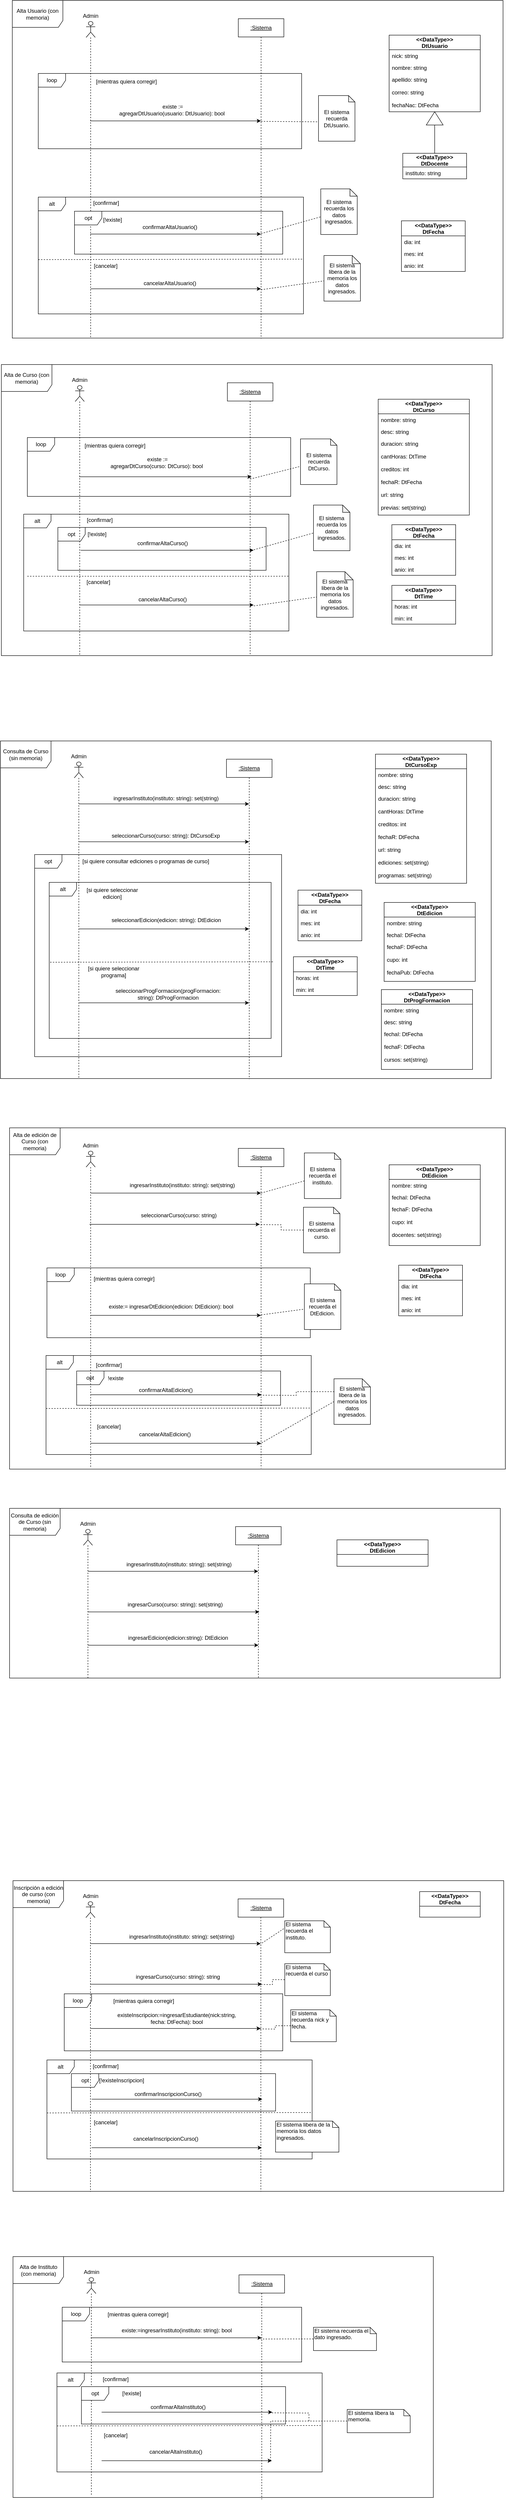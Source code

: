 <mxfile version="13.6.2" type="gitlab">
  <diagram id="OpShXmH8Ql0zc2l8n3LG" name="Page-1">
    <mxGraphModel dx="1422" dy="738" grid="0" gridSize="10" guides="1" tooltips="1" connect="1" arrows="1" fold="1" page="1" pageScale="1" pageWidth="1169" pageHeight="827" math="0" shadow="0">
      <root>
        <mxCell id="0" />
        <mxCell id="1" parent="0" />
        <mxCell id="BxSZd1oOKs2nxdDxDw3N-13" value="alt" style="shape=umlFrame;whiteSpace=wrap;html=1;" vertex="1" parent="1">
          <mxGeometry x="144" y="3024" width="582" height="217" as="geometry" />
        </mxCell>
        <mxCell id="BxSZd1oOKs2nxdDxDw3N-117" value="opt" style="shape=umlFrame;whiteSpace=wrap;html=1;" vertex="1" parent="1">
          <mxGeometry x="211.25" y="3058" width="447.5" height="75" as="geometry" />
        </mxCell>
        <mxCell id="BxSZd1oOKs2nxdDxDw3N-12" value="Alta de edición de Curso (con memoria)" style="shape=umlFrame;whiteSpace=wrap;html=1;width=111;height=59;" vertex="1" parent="1">
          <mxGeometry x="64" y="2525" width="1088" height="748" as="geometry" />
        </mxCell>
        <mxCell id="BxSZd1oOKs2nxdDxDw3N-5" value="&lt;&lt;DataType&gt;&gt;&#xa;DtFecha" style="swimlane;fontStyle=1;childLayout=stackLayout;horizontal=1;startSize=33;fillColor=none;horizontalStack=0;resizeParent=1;resizeParentMax=0;resizeLast=0;collapsible=1;marginBottom=0;" vertex="1" parent="1">
          <mxGeometry x="918" y="2826" width="140" height="111" as="geometry" />
        </mxCell>
        <mxCell id="BxSZd1oOKs2nxdDxDw3N-6" value="dia: int" style="text;strokeColor=none;fillColor=none;align=left;verticalAlign=top;spacingLeft=4;spacingRight=4;overflow=hidden;rotatable=0;points=[[0,0.5],[1,0.5]];portConstraint=eastwest;" vertex="1" parent="BxSZd1oOKs2nxdDxDw3N-5">
          <mxGeometry y="33" width="140" height="26" as="geometry" />
        </mxCell>
        <mxCell id="BxSZd1oOKs2nxdDxDw3N-7" value="mes: int" style="text;strokeColor=none;fillColor=none;align=left;verticalAlign=top;spacingLeft=4;spacingRight=4;overflow=hidden;rotatable=0;points=[[0,0.5],[1,0.5]];portConstraint=eastwest;" vertex="1" parent="BxSZd1oOKs2nxdDxDw3N-5">
          <mxGeometry y="59" width="140" height="26" as="geometry" />
        </mxCell>
        <mxCell id="BxSZd1oOKs2nxdDxDw3N-8" value="anio: int" style="text;strokeColor=none;fillColor=none;align=left;verticalAlign=top;spacingLeft=4;spacingRight=4;overflow=hidden;rotatable=0;points=[[0,0.5],[1,0.5]];portConstraint=eastwest;" vertex="1" parent="BxSZd1oOKs2nxdDxDw3N-5">
          <mxGeometry y="85" width="140" height="26" as="geometry" />
        </mxCell>
        <mxCell id="BxSZd1oOKs2nxdDxDw3N-156" value="loop" style="shape=umlFrame;whiteSpace=wrap;html=1;" vertex="1" parent="1">
          <mxGeometry x="179.5" y="5110" width="525.5" height="120" as="geometry" />
        </mxCell>
        <mxCell id="BxSZd1oOKs2nxdDxDw3N-145" value="Alta de Instituto (con memoria)" style="shape=umlFrame;whiteSpace=wrap;html=1;width=111;height=59;" vertex="1" parent="1">
          <mxGeometry x="71.5" y="4999" width="922.5" height="528" as="geometry" />
        </mxCell>
        <mxCell id="BxSZd1oOKs2nxdDxDw3N-97" value="Inscripción a edición de curso (con memoria)" style="shape=umlFrame;whiteSpace=wrap;html=1;width=111;height=59;" vertex="1" parent="1">
          <mxGeometry x="71.5" y="4175" width="1077" height="681" as="geometry" />
        </mxCell>
        <mxCell id="BxSZd1oOKs2nxdDxDw3N-125" value="alt" style="shape=umlFrame;whiteSpace=wrap;html=1;" vertex="1" parent="1">
          <mxGeometry x="146" y="4568" width="582" height="217" as="geometry" />
        </mxCell>
        <mxCell id="BxSZd1oOKs2nxdDxDw3N-134" value="opt" style="shape=umlFrame;whiteSpace=wrap;html=1;" vertex="1" parent="1">
          <mxGeometry x="199.75" y="4598" width="448" height="82" as="geometry" />
        </mxCell>
        <mxCell id="BxSZd1oOKs2nxdDxDw3N-121" value="loop" style="shape=umlFrame;whiteSpace=wrap;html=1;" vertex="1" parent="1">
          <mxGeometry x="184" y="4423" width="479.5" height="125" as="geometry" />
        </mxCell>
        <mxCell id="oXWvmlGvXetgooccEpqr-95" value="Alta de Curso (con memoria)" style="shape=umlFrame;whiteSpace=wrap;html=1;width=111;height=59;" parent="1" vertex="1">
          <mxGeometry x="46" y="852" width="1077" height="638" as="geometry" />
        </mxCell>
        <mxCell id="oXWvmlGvXetgooccEpqr-96" value="alt" style="shape=umlFrame;whiteSpace=wrap;html=1;" parent="1" vertex="1">
          <mxGeometry x="95" y="1180" width="582" height="256" as="geometry" />
        </mxCell>
        <mxCell id="BxSZd1oOKs2nxdDxDw3N-113" value="opt" style="shape=umlFrame;whiteSpace=wrap;html=1;" vertex="1" parent="1">
          <mxGeometry x="170" y="1209" width="457" height="94" as="geometry" />
        </mxCell>
        <mxCell id="oXWvmlGvXetgooccEpqr-127" value="&lt;&lt;DataType&gt;&gt;&#xa;DtFecha" style="swimlane;fontStyle=1;childLayout=stackLayout;horizontal=1;startSize=33;fillColor=none;horizontalStack=0;resizeParent=1;resizeParentMax=0;resizeLast=0;collapsible=1;marginBottom=0;" parent="1" vertex="1">
          <mxGeometry x="903" y="1203" width="140" height="111" as="geometry" />
        </mxCell>
        <mxCell id="oXWvmlGvXetgooccEpqr-128" value="dia: int" style="text;strokeColor=none;fillColor=none;align=left;verticalAlign=top;spacingLeft=4;spacingRight=4;overflow=hidden;rotatable=0;points=[[0,0.5],[1,0.5]];portConstraint=eastwest;" parent="oXWvmlGvXetgooccEpqr-127" vertex="1">
          <mxGeometry y="33" width="140" height="26" as="geometry" />
        </mxCell>
        <mxCell id="oXWvmlGvXetgooccEpqr-129" value="mes: int" style="text;strokeColor=none;fillColor=none;align=left;verticalAlign=top;spacingLeft=4;spacingRight=4;overflow=hidden;rotatable=0;points=[[0,0.5],[1,0.5]];portConstraint=eastwest;" parent="oXWvmlGvXetgooccEpqr-127" vertex="1">
          <mxGeometry y="59" width="140" height="26" as="geometry" />
        </mxCell>
        <mxCell id="oXWvmlGvXetgooccEpqr-130" value="anio: int" style="text;strokeColor=none;fillColor=none;align=left;verticalAlign=top;spacingLeft=4;spacingRight=4;overflow=hidden;rotatable=0;points=[[0,0.5],[1,0.5]];portConstraint=eastwest;" parent="oXWvmlGvXetgooccEpqr-127" vertex="1">
          <mxGeometry y="85" width="140" height="26" as="geometry" />
        </mxCell>
        <mxCell id="oXWvmlGvXetgooccEpqr-131" value="&lt;&lt;DataType&gt;&gt;&#xa;DtTime" style="swimlane;fontStyle=1;childLayout=stackLayout;horizontal=1;startSize=33;fillColor=none;horizontalStack=0;resizeParent=1;resizeParentMax=0;resizeLast=0;collapsible=1;marginBottom=0;" parent="1" vertex="1">
          <mxGeometry x="903" y="1336" width="140" height="85" as="geometry" />
        </mxCell>
        <mxCell id="oXWvmlGvXetgooccEpqr-132" value="horas: int" style="text;strokeColor=none;fillColor=none;align=left;verticalAlign=top;spacingLeft=4;spacingRight=4;overflow=hidden;rotatable=0;points=[[0,0.5],[1,0.5]];portConstraint=eastwest;" parent="oXWvmlGvXetgooccEpqr-131" vertex="1">
          <mxGeometry y="33" width="140" height="26" as="geometry" />
        </mxCell>
        <mxCell id="oXWvmlGvXetgooccEpqr-133" value="min: int" style="text;strokeColor=none;fillColor=none;align=left;verticalAlign=top;spacingLeft=4;spacingRight=4;overflow=hidden;rotatable=0;points=[[0,0.5],[1,0.5]];portConstraint=eastwest;" parent="oXWvmlGvXetgooccEpqr-131" vertex="1">
          <mxGeometry y="59" width="140" height="26" as="geometry" />
        </mxCell>
        <mxCell id="BxSZd1oOKs2nxdDxDw3N-57" value="Consulta de edición de Curso (sin memoria)" style="shape=umlFrame;whiteSpace=wrap;html=1;width=111;height=59;" vertex="1" parent="1">
          <mxGeometry x="64" y="3359" width="1077" height="372" as="geometry" />
        </mxCell>
        <mxCell id="oXWvmlGvXetgooccEpqr-51" value="Consulta de Curso (sin memoria)" style="shape=umlFrame;whiteSpace=wrap;html=1;width=111;height=59;" parent="1" vertex="1">
          <mxGeometry x="44" y="1677" width="1077" height="740" as="geometry" />
        </mxCell>
        <mxCell id="oXWvmlGvXetgooccEpqr-138" value="opt" style="shape=umlFrame;whiteSpace=wrap;html=1;" parent="1" vertex="1">
          <mxGeometry x="119" y="1926" width="542" height="443" as="geometry" />
        </mxCell>
        <mxCell id="oXWvmlGvXetgooccEpqr-140" value="alt" style="shape=umlFrame;whiteSpace=wrap;html=1;" parent="1" vertex="1">
          <mxGeometry x="151" y="1987" width="487" height="342" as="geometry" />
        </mxCell>
        <mxCell id="oXWvmlGvXetgooccEpqr-32" value="Alta Usuario (con memoria)&lt;br&gt;" style="shape=umlFrame;whiteSpace=wrap;html=1;width=111;height=59;" parent="1" vertex="1">
          <mxGeometry x="70" y="54" width="1077" height="740" as="geometry" />
        </mxCell>
        <mxCell id="oXWvmlGvXetgooccEpqr-20" value="alt" style="shape=umlFrame;whiteSpace=wrap;html=1;" parent="1" vertex="1">
          <mxGeometry x="127" y="485" width="582" height="256" as="geometry" />
        </mxCell>
        <mxCell id="oXWvmlGvXetgooccEpqr-10" value="loop" style="shape=umlFrame;whiteSpace=wrap;html=1;" parent="1" vertex="1">
          <mxGeometry x="127" y="214" width="578" height="165" as="geometry" />
        </mxCell>
        <mxCell id="oXWvmlGvXetgooccEpqr-1" value="" style="shape=umlLifeline;participant=umlActor;perimeter=lifelinePerimeter;whiteSpace=wrap;html=1;container=1;collapsible=0;recursiveResize=0;verticalAlign=top;spacingTop=36;outlineConnect=0;size=35;" parent="1" vertex="1">
          <mxGeometry x="232" y="100" width="20" height="693" as="geometry" />
        </mxCell>
        <mxCell id="oXWvmlGvXetgooccEpqr-3" value="&lt;u&gt;:Sistema&lt;/u&gt;" style="shape=umlLifeline;perimeter=lifelinePerimeter;whiteSpace=wrap;html=1;container=1;collapsible=0;recursiveResize=0;outlineConnect=0;" parent="1" vertex="1">
          <mxGeometry x="566" y="94" width="100" height="701" as="geometry" />
        </mxCell>
        <mxCell id="oXWvmlGvXetgooccEpqr-4" value="Admin" style="text;html=1;strokeColor=none;fillColor=none;align=center;verticalAlign=middle;whiteSpace=wrap;rounded=0;" parent="1" vertex="1">
          <mxGeometry x="222" y="78" width="40" height="20" as="geometry" />
        </mxCell>
        <mxCell id="oXWvmlGvXetgooccEpqr-6" value="&amp;nbsp;existe :=&lt;br&gt;agregarDtUsuario(usuario: DtUsuario): bool" style="text;html=1;strokeColor=none;fillColor=none;align=center;verticalAlign=middle;whiteSpace=wrap;rounded=0;" parent="1" vertex="1">
          <mxGeometry x="240" y="284" width="361" height="20" as="geometry" />
        </mxCell>
        <mxCell id="oXWvmlGvXetgooccEpqr-9" value="El sistema recuerda DtUsuario." style="shape=note;whiteSpace=wrap;html=1;backgroundOutline=1;darkOpacity=0.05;size=14;" parent="1" vertex="1">
          <mxGeometry x="742" y="262.5" width="80" height="100" as="geometry" />
        </mxCell>
        <mxCell id="oXWvmlGvXetgooccEpqr-11" value="[mientras quiera corregir]" style="text;html=1;strokeColor=none;fillColor=none;align=center;verticalAlign=middle;whiteSpace=wrap;rounded=0;" parent="1" vertex="1">
          <mxGeometry x="232" y="222" width="177" height="20" as="geometry" />
        </mxCell>
        <mxCell id="oXWvmlGvXetgooccEpqr-18" value="" style="endArrow=none;dashed=1;html=1;entryX=-0.012;entryY=0.575;entryDx=0;entryDy=0;entryPerimeter=0;" parent="1" target="oXWvmlGvXetgooccEpqr-9" edge="1">
          <mxGeometry width="50" height="50" relative="1" as="geometry">
            <mxPoint x="616" y="319" as="sourcePoint" />
            <mxPoint x="744" y="326.024" as="targetPoint" />
          </mxGeometry>
        </mxCell>
        <mxCell id="oXWvmlGvXetgooccEpqr-21" value="" style="endArrow=none;dashed=1;html=1;entryX=1.001;entryY=0.531;entryDx=0;entryDy=0;entryPerimeter=0;" parent="1" target="oXWvmlGvXetgooccEpqr-20" edge="1">
          <mxGeometry width="50" height="50" relative="1" as="geometry">
            <mxPoint x="127" y="622" as="sourcePoint" />
            <mxPoint x="177" y="572" as="targetPoint" />
          </mxGeometry>
        </mxCell>
        <mxCell id="oXWvmlGvXetgooccEpqr-22" value="[confirmar]&lt;br&gt;" style="text;html=1;strokeColor=none;fillColor=none;align=center;verticalAlign=middle;whiteSpace=wrap;rounded=0;" parent="1" vertex="1">
          <mxGeometry x="256" y="488" width="40" height="20" as="geometry" />
        </mxCell>
        <mxCell id="oXWvmlGvXetgooccEpqr-23" value="" style="endArrow=classic;html=1;" parent="1" target="oXWvmlGvXetgooccEpqr-3" edge="1">
          <mxGeometry width="50" height="50" relative="1" as="geometry">
            <mxPoint x="241" y="566" as="sourcePoint" />
            <mxPoint x="291" y="516" as="targetPoint" />
          </mxGeometry>
        </mxCell>
        <mxCell id="oXWvmlGvXetgooccEpqr-24" value="confirmarAltaUsuario()" style="text;html=1;strokeColor=none;fillColor=none;align=center;verticalAlign=middle;whiteSpace=wrap;rounded=0;" parent="1" vertex="1">
          <mxGeometry x="396" y="541" width="40" height="20" as="geometry" />
        </mxCell>
        <mxCell id="oXWvmlGvXetgooccEpqr-25" value="" style="endArrow=classic;html=1;" parent="1" target="oXWvmlGvXetgooccEpqr-3" edge="1">
          <mxGeometry width="50" height="50" relative="1" as="geometry">
            <mxPoint x="242" y="686" as="sourcePoint" />
            <mxPoint x="292" y="636" as="targetPoint" />
          </mxGeometry>
        </mxCell>
        <mxCell id="oXWvmlGvXetgooccEpqr-26" value="cancelarAltaUsuario()" style="text;html=1;strokeColor=none;fillColor=none;align=center;verticalAlign=middle;whiteSpace=wrap;rounded=0;" parent="1" vertex="1">
          <mxGeometry x="396" y="664" width="40" height="20" as="geometry" />
        </mxCell>
        <mxCell id="oXWvmlGvXetgooccEpqr-27" value="[cancelar]" style="text;html=1;strokeColor=none;fillColor=none;align=center;verticalAlign=middle;whiteSpace=wrap;rounded=0;" parent="1" vertex="1">
          <mxGeometry x="255" y="626" width="40" height="20" as="geometry" />
        </mxCell>
        <mxCell id="oXWvmlGvXetgooccEpqr-28" value="" style="endArrow=none;dashed=1;html=1;" parent="1" target="oXWvmlGvXetgooccEpqr-29" edge="1">
          <mxGeometry width="50" height="50" relative="1" as="geometry">
            <mxPoint x="616" y="688" as="sourcePoint" />
            <mxPoint x="799" y="649" as="targetPoint" />
          </mxGeometry>
        </mxCell>
        <mxCell id="oXWvmlGvXetgooccEpqr-29" value="El sistema libera de la memoria los datos ingresados." style="shape=note;whiteSpace=wrap;html=1;backgroundOutline=1;darkOpacity=0.05;size=18;" parent="1" vertex="1">
          <mxGeometry x="754" y="613" width="80" height="100" as="geometry" />
        </mxCell>
        <mxCell id="oXWvmlGvXetgooccEpqr-30" value="" style="endArrow=none;dashed=1;html=1;" parent="1" target="oXWvmlGvXetgooccEpqr-31" edge="1">
          <mxGeometry width="50" height="50" relative="1" as="geometry">
            <mxPoint x="616" y="565" as="sourcePoint" />
            <mxPoint x="761" y="499" as="targetPoint" />
          </mxGeometry>
        </mxCell>
        <mxCell id="oXWvmlGvXetgooccEpqr-31" value="El sistema recuerda los datos ingresados." style="shape=note;whiteSpace=wrap;html=1;backgroundOutline=1;darkOpacity=0.05;size=16;" parent="1" vertex="1">
          <mxGeometry x="747" y="467.0" width="80" height="100" as="geometry" />
        </mxCell>
        <mxCell id="oXWvmlGvXetgooccEpqr-36" value="&lt;&lt;DataType&gt;&gt;&#xa;DtUsuario" style="swimlane;fontStyle=1;childLayout=stackLayout;horizontal=1;startSize=32;fillColor=none;horizontalStack=0;resizeParent=1;resizeParentMax=0;resizeLast=0;collapsible=1;marginBottom=0;" parent="1" vertex="1">
          <mxGeometry x="897" y="130" width="200" height="168" as="geometry" />
        </mxCell>
        <mxCell id="oXWvmlGvXetgooccEpqr-37" value="nick: string" style="text;strokeColor=none;fillColor=none;align=left;verticalAlign=top;spacingLeft=4;spacingRight=4;overflow=hidden;rotatable=0;points=[[0,0.5],[1,0.5]];portConstraint=eastwest;" parent="oXWvmlGvXetgooccEpqr-36" vertex="1">
          <mxGeometry y="32" width="200" height="26" as="geometry" />
        </mxCell>
        <mxCell id="oXWvmlGvXetgooccEpqr-38" value="nombre: string" style="text;strokeColor=none;fillColor=none;align=left;verticalAlign=top;spacingLeft=4;spacingRight=4;overflow=hidden;rotatable=0;points=[[0,0.5],[1,0.5]];portConstraint=eastwest;" parent="oXWvmlGvXetgooccEpqr-36" vertex="1">
          <mxGeometry y="58" width="200" height="26" as="geometry" />
        </mxCell>
        <mxCell id="oXWvmlGvXetgooccEpqr-39" value="apellido: string&#xa;&#xa;correo: string&#xa;&#xa;fechaNac: DtFecha&#xa;&#xa;" style="text;strokeColor=none;fillColor=none;align=left;verticalAlign=top;spacingLeft=4;spacingRight=4;overflow=hidden;rotatable=0;points=[[0,0.5],[1,0.5]];portConstraint=eastwest;" parent="oXWvmlGvXetgooccEpqr-36" vertex="1">
          <mxGeometry y="84" width="200" height="84" as="geometry" />
        </mxCell>
        <mxCell id="oXWvmlGvXetgooccEpqr-42" value="&lt;&lt;DataType&gt;&gt;&#xa;DtDocente" style="swimlane;fontStyle=1;childLayout=stackLayout;horizontal=1;startSize=30;fillColor=none;horizontalStack=0;resizeParent=1;resizeParentMax=0;resizeLast=0;collapsible=1;marginBottom=0;" parent="1" vertex="1">
          <mxGeometry x="927" y="389" width="140" height="56" as="geometry" />
        </mxCell>
        <mxCell id="oXWvmlGvXetgooccEpqr-43" value="instituto: string" style="text;strokeColor=none;fillColor=none;align=left;verticalAlign=top;spacingLeft=4;spacingRight=4;overflow=hidden;rotatable=0;points=[[0,0.5],[1,0.5]];portConstraint=eastwest;" parent="oXWvmlGvXetgooccEpqr-42" vertex="1">
          <mxGeometry y="30" width="140" height="26" as="geometry" />
        </mxCell>
        <mxCell id="oXWvmlGvXetgooccEpqr-47" value="&lt;&lt;DataType&gt;&gt;&#xa;DtFecha" style="swimlane;fontStyle=1;childLayout=stackLayout;horizontal=1;startSize=33;fillColor=none;horizontalStack=0;resizeParent=1;resizeParentMax=0;resizeLast=0;collapsible=1;marginBottom=0;" parent="1" vertex="1">
          <mxGeometry x="924" y="537" width="140" height="111" as="geometry" />
        </mxCell>
        <mxCell id="oXWvmlGvXetgooccEpqr-48" value="dia: int" style="text;strokeColor=none;fillColor=none;align=left;verticalAlign=top;spacingLeft=4;spacingRight=4;overflow=hidden;rotatable=0;points=[[0,0.5],[1,0.5]];portConstraint=eastwest;" parent="oXWvmlGvXetgooccEpqr-47" vertex="1">
          <mxGeometry y="33" width="140" height="26" as="geometry" />
        </mxCell>
        <mxCell id="oXWvmlGvXetgooccEpqr-49" value="mes: int" style="text;strokeColor=none;fillColor=none;align=left;verticalAlign=top;spacingLeft=4;spacingRight=4;overflow=hidden;rotatable=0;points=[[0,0.5],[1,0.5]];portConstraint=eastwest;" parent="oXWvmlGvXetgooccEpqr-47" vertex="1">
          <mxGeometry y="59" width="140" height="26" as="geometry" />
        </mxCell>
        <mxCell id="oXWvmlGvXetgooccEpqr-50" value="anio: int" style="text;strokeColor=none;fillColor=none;align=left;verticalAlign=top;spacingLeft=4;spacingRight=4;overflow=hidden;rotatable=0;points=[[0,0.5],[1,0.5]];portConstraint=eastwest;" parent="oXWvmlGvXetgooccEpqr-47" vertex="1">
          <mxGeometry y="85" width="140" height="26" as="geometry" />
        </mxCell>
        <mxCell id="oXWvmlGvXetgooccEpqr-40" value="" style="triangle;whiteSpace=wrap;html=1;rotation=-90;" parent="1" vertex="1">
          <mxGeometry x="982.5" y="294" width="29" height="37" as="geometry" />
        </mxCell>
        <mxCell id="oXWvmlGvXetgooccEpqr-46" value="" style="endArrow=none;html=1;" parent="1" source="oXWvmlGvXetgooccEpqr-42" target="oXWvmlGvXetgooccEpqr-40" edge="1">
          <mxGeometry width="50" height="50" relative="1" as="geometry">
            <mxPoint x="948" y="377" as="sourcePoint" />
            <mxPoint x="998" y="327" as="targetPoint" />
          </mxGeometry>
        </mxCell>
        <mxCell id="oXWvmlGvXetgooccEpqr-123" value="&lt;&lt;DataType&gt;&gt;&#xa;DtCurso" style="swimlane;fontStyle=1;childLayout=stackLayout;horizontal=1;startSize=32;fillColor=none;horizontalStack=0;resizeParent=1;resizeParentMax=0;resizeLast=0;collapsible=1;marginBottom=0;" parent="1" vertex="1">
          <mxGeometry x="873" y="928" width="200" height="254" as="geometry" />
        </mxCell>
        <mxCell id="oXWvmlGvXetgooccEpqr-124" value="nombre: string" style="text;strokeColor=none;fillColor=none;align=left;verticalAlign=top;spacingLeft=4;spacingRight=4;overflow=hidden;rotatable=0;points=[[0,0.5],[1,0.5]];portConstraint=eastwest;" parent="oXWvmlGvXetgooccEpqr-123" vertex="1">
          <mxGeometry y="32" width="200" height="26" as="geometry" />
        </mxCell>
        <mxCell id="oXWvmlGvXetgooccEpqr-125" value="desc: string" style="text;strokeColor=none;fillColor=none;align=left;verticalAlign=top;spacingLeft=4;spacingRight=4;overflow=hidden;rotatable=0;points=[[0,0.5],[1,0.5]];portConstraint=eastwest;" parent="oXWvmlGvXetgooccEpqr-123" vertex="1">
          <mxGeometry y="58" width="200" height="26" as="geometry" />
        </mxCell>
        <mxCell id="oXWvmlGvXetgooccEpqr-126" value="duracion: string&#xa;&#xa;cantHoras: DtTime&#xa;&#xa;creditos: int&#xa;&#xa;fechaR: DtFecha&#xa;&#xa;url: string&#xa;&#xa;previas: set(string)&#xa;&#xa;&#xa;" style="text;strokeColor=none;fillColor=none;align=left;verticalAlign=top;spacingLeft=4;spacingRight=4;overflow=hidden;rotatable=0;points=[[0,0.5],[1,0.5]];portConstraint=eastwest;" parent="oXWvmlGvXetgooccEpqr-123" vertex="1">
          <mxGeometry y="84" width="200" height="170" as="geometry" />
        </mxCell>
        <mxCell id="oXWvmlGvXetgooccEpqr-55" value="" style="shape=umlLifeline;participant=umlActor;perimeter=lifelinePerimeter;whiteSpace=wrap;html=1;container=1;collapsible=0;recursiveResize=0;verticalAlign=top;spacingTop=36;outlineConnect=0;size=35;" parent="1" vertex="1">
          <mxGeometry x="206" y="1723" width="20" height="693" as="geometry" />
        </mxCell>
        <mxCell id="oXWvmlGvXetgooccEpqr-56" value="&lt;u&gt;:Sistema&lt;/u&gt;" style="shape=umlLifeline;perimeter=lifelinePerimeter;whiteSpace=wrap;html=1;container=1;collapsible=0;recursiveResize=0;outlineConnect=0;" parent="1" vertex="1">
          <mxGeometry x="540" y="1717" width="100" height="701" as="geometry" />
        </mxCell>
        <mxCell id="oXWvmlGvXetgooccEpqr-57" value="Admin" style="text;html=1;strokeColor=none;fillColor=none;align=center;verticalAlign=middle;whiteSpace=wrap;rounded=0;" parent="1" vertex="1">
          <mxGeometry x="196" y="1701" width="40" height="20" as="geometry" />
        </mxCell>
        <mxCell id="oXWvmlGvXetgooccEpqr-58" value="" style="endArrow=classic;html=1;" parent="1" target="oXWvmlGvXetgooccEpqr-56" edge="1">
          <mxGeometry width="50" height="50" relative="1" as="geometry">
            <mxPoint x="216" y="1815" as="sourcePoint" />
            <mxPoint x="266" y="1765" as="targetPoint" />
          </mxGeometry>
        </mxCell>
        <mxCell id="oXWvmlGvXetgooccEpqr-59" value="&amp;nbsp;&lt;br&gt;ingresarInstituto(instituto: string): set(string)" style="text;html=1;strokeColor=none;fillColor=none;align=center;verticalAlign=middle;whiteSpace=wrap;rounded=0;" parent="1" vertex="1">
          <mxGeometry x="278.5" y="1785" width="257" height="20" as="geometry" />
        </mxCell>
        <mxCell id="oXWvmlGvXetgooccEpqr-97" value="loop" style="shape=umlFrame;whiteSpace=wrap;html=1;" parent="1" vertex="1">
          <mxGeometry x="103" y="1012" width="578" height="129" as="geometry" />
        </mxCell>
        <mxCell id="oXWvmlGvXetgooccEpqr-99" value="" style="shape=umlLifeline;participant=umlActor;perimeter=lifelinePerimeter;whiteSpace=wrap;html=1;container=1;collapsible=0;recursiveResize=0;verticalAlign=top;spacingTop=36;outlineConnect=0;size=35;" parent="1" vertex="1">
          <mxGeometry x="208" y="898" width="20" height="593" as="geometry" />
        </mxCell>
        <mxCell id="oXWvmlGvXetgooccEpqr-100" value="&lt;u&gt;:Sistema&lt;/u&gt;" style="shape=umlLifeline;perimeter=lifelinePerimeter;whiteSpace=wrap;html=1;container=1;collapsible=0;recursiveResize=0;outlineConnect=0;" parent="1" vertex="1">
          <mxGeometry x="542" y="892" width="100" height="598" as="geometry" />
        </mxCell>
        <mxCell id="oXWvmlGvXetgooccEpqr-101" value="Admin" style="text;html=1;strokeColor=none;fillColor=none;align=center;verticalAlign=middle;whiteSpace=wrap;rounded=0;" parent="1" vertex="1">
          <mxGeometry x="198" y="876" width="40" height="20" as="geometry" />
        </mxCell>
        <mxCell id="oXWvmlGvXetgooccEpqr-103" value="&amp;nbsp;existe :=&lt;br&gt;agregarDtCurso(curso: DtCurso): bool" style="text;html=1;strokeColor=none;fillColor=none;align=center;verticalAlign=middle;whiteSpace=wrap;rounded=0;" parent="1" vertex="1">
          <mxGeometry x="283" y="1057" width="208" height="20" as="geometry" />
        </mxCell>
        <mxCell id="oXWvmlGvXetgooccEpqr-104" value="" style="endArrow=none;dashed=1;html=1;" parent="1" target="oXWvmlGvXetgooccEpqr-105" edge="1">
          <mxGeometry width="50" height="50" relative="1" as="geometry">
            <mxPoint x="592" y="1103" as="sourcePoint" />
            <mxPoint x="715.5" y="1075" as="targetPoint" />
          </mxGeometry>
        </mxCell>
        <mxCell id="oXWvmlGvXetgooccEpqr-105" value="El sistema recuerda DtCurso." style="shape=note;whiteSpace=wrap;html=1;backgroundOutline=1;darkOpacity=0.05;size=14;" parent="1" vertex="1">
          <mxGeometry x="702.5" y="1015" width="80" height="100" as="geometry" />
        </mxCell>
        <mxCell id="oXWvmlGvXetgooccEpqr-112" value="" style="endArrow=none;dashed=1;html=1;entryX=1.001;entryY=0.531;entryDx=0;entryDy=0;entryPerimeter=0;" parent="1" target="oXWvmlGvXetgooccEpqr-96" edge="1">
          <mxGeometry width="50" height="50" relative="1" as="geometry">
            <mxPoint x="103" y="1316" as="sourcePoint" />
            <mxPoint x="161" y="1265" as="targetPoint" />
          </mxGeometry>
        </mxCell>
        <mxCell id="oXWvmlGvXetgooccEpqr-113" value="[confirmar]&lt;br&gt;" style="text;html=1;strokeColor=none;fillColor=none;align=center;verticalAlign=middle;whiteSpace=wrap;rounded=0;" parent="1" vertex="1">
          <mxGeometry x="242" y="1183" width="40" height="20" as="geometry" />
        </mxCell>
        <mxCell id="oXWvmlGvXetgooccEpqr-114" value="" style="endArrow=classic;html=1;exitX=0.6;exitY=0.609;exitDx=0;exitDy=0;exitPerimeter=0;" parent="1" edge="1" source="oXWvmlGvXetgooccEpqr-99">
          <mxGeometry width="50" height="50" relative="1" as="geometry">
            <mxPoint x="225" y="1259" as="sourcePoint" />
            <mxPoint x="599.5" y="1259.0" as="targetPoint" />
          </mxGeometry>
        </mxCell>
        <mxCell id="oXWvmlGvXetgooccEpqr-115" value="confirmarAltaCurso()" style="text;html=1;strokeColor=none;fillColor=none;align=center;verticalAlign=middle;whiteSpace=wrap;rounded=0;" parent="1" vertex="1">
          <mxGeometry x="380" y="1234" width="40" height="20" as="geometry" />
        </mxCell>
        <mxCell id="oXWvmlGvXetgooccEpqr-116" value="" style="endArrow=classic;html=1;" parent="1" edge="1" source="oXWvmlGvXetgooccEpqr-99">
          <mxGeometry width="50" height="50" relative="1" as="geometry">
            <mxPoint x="226.0" y="1379" as="sourcePoint" />
            <mxPoint x="599.5" y="1379" as="targetPoint" />
          </mxGeometry>
        </mxCell>
        <mxCell id="oXWvmlGvXetgooccEpqr-117" value="cancelarAltaCurso()" style="text;html=1;strokeColor=none;fillColor=none;align=center;verticalAlign=middle;whiteSpace=wrap;rounded=0;" parent="1" vertex="1">
          <mxGeometry x="380" y="1357" width="40" height="20" as="geometry" />
        </mxCell>
        <mxCell id="oXWvmlGvXetgooccEpqr-118" value="[cancelar]" style="text;html=1;strokeColor=none;fillColor=none;align=center;verticalAlign=middle;whiteSpace=wrap;rounded=0;" parent="1" vertex="1">
          <mxGeometry x="239" y="1319" width="40" height="20" as="geometry" />
        </mxCell>
        <mxCell id="oXWvmlGvXetgooccEpqr-119" value="" style="endArrow=none;dashed=1;html=1;" parent="1" target="oXWvmlGvXetgooccEpqr-120" edge="1">
          <mxGeometry width="50" height="50" relative="1" as="geometry">
            <mxPoint x="600" y="1381" as="sourcePoint" />
            <mxPoint x="783" y="1342" as="targetPoint" />
          </mxGeometry>
        </mxCell>
        <mxCell id="oXWvmlGvXetgooccEpqr-120" value="El sistema libera de la memoria los datos ingresados." style="shape=note;whiteSpace=wrap;html=1;backgroundOutline=1;darkOpacity=0.05;size=18;" parent="1" vertex="1">
          <mxGeometry x="738" y="1306" width="80" height="100" as="geometry" />
        </mxCell>
        <mxCell id="oXWvmlGvXetgooccEpqr-121" value="" style="endArrow=none;dashed=1;html=1;" parent="1" target="oXWvmlGvXetgooccEpqr-122" edge="1">
          <mxGeometry width="50" height="50" relative="1" as="geometry">
            <mxPoint x="600" y="1258" as="sourcePoint" />
            <mxPoint x="745" y="1192" as="targetPoint" />
          </mxGeometry>
        </mxCell>
        <mxCell id="oXWvmlGvXetgooccEpqr-122" value="El sistema recuerda los datos ingresados." style="shape=note;whiteSpace=wrap;html=1;backgroundOutline=1;darkOpacity=0.05;size=16;" parent="1" vertex="1">
          <mxGeometry x="731" y="1160" width="80" height="100" as="geometry" />
        </mxCell>
        <mxCell id="oXWvmlGvXetgooccEpqr-134" value="" style="endArrow=classic;html=1;" parent="1" target="oXWvmlGvXetgooccEpqr-56" edge="1">
          <mxGeometry width="50" height="50" relative="1" as="geometry">
            <mxPoint x="217" y="1898" as="sourcePoint" />
            <mxPoint x="267" y="1848" as="targetPoint" />
          </mxGeometry>
        </mxCell>
        <mxCell id="oXWvmlGvXetgooccEpqr-135" value="seleccionarCurso(curso: string): DtCursoExp" style="text;html=1;strokeColor=none;fillColor=none;align=center;verticalAlign=middle;whiteSpace=wrap;rounded=0;" parent="1" vertex="1">
          <mxGeometry x="283" y="1875" width="248" height="20" as="geometry" />
        </mxCell>
        <mxCell id="oXWvmlGvXetgooccEpqr-141" value="[si quiere consultar ediciones o programas de curso]" style="text;html=1;strokeColor=none;fillColor=none;align=center;verticalAlign=middle;whiteSpace=wrap;rounded=0;" parent="1" vertex="1">
          <mxGeometry x="213" y="1931" width="300" height="20" as="geometry" />
        </mxCell>
        <mxCell id="oXWvmlGvXetgooccEpqr-142" value="" style="endArrow=none;dashed=1;html=1;entryX=1.008;entryY=0.509;entryDx=0;entryDy=0;entryPerimeter=0;" parent="1" target="oXWvmlGvXetgooccEpqr-140" edge="1">
          <mxGeometry width="50" height="50" relative="1" as="geometry">
            <mxPoint x="153" y="2162" as="sourcePoint" />
            <mxPoint x="203" y="2112" as="targetPoint" />
          </mxGeometry>
        </mxCell>
        <mxCell id="oXWvmlGvXetgooccEpqr-143" value="" style="endArrow=classic;html=1;" parent="1" target="oXWvmlGvXetgooccEpqr-56" edge="1">
          <mxGeometry width="50" height="50" relative="1" as="geometry">
            <mxPoint x="217" y="2089" as="sourcePoint" />
            <mxPoint x="267" y="2039" as="targetPoint" />
          </mxGeometry>
        </mxCell>
        <mxCell id="oXWvmlGvXetgooccEpqr-144" value="seleccionarEdicion(edicion: string): DtEdicion" style="text;html=1;strokeColor=none;fillColor=none;align=center;verticalAlign=middle;whiteSpace=wrap;rounded=0;" parent="1" vertex="1">
          <mxGeometry x="258" y="2059.5" width="300" height="20" as="geometry" />
        </mxCell>
        <mxCell id="oXWvmlGvXetgooccEpqr-145" value="" style="endArrow=classic;html=1;" parent="1" target="oXWvmlGvXetgooccEpqr-56" edge="1">
          <mxGeometry width="50" height="50" relative="1" as="geometry">
            <mxPoint x="217" y="2251" as="sourcePoint" />
            <mxPoint x="267" y="2201" as="targetPoint" />
          </mxGeometry>
        </mxCell>
        <mxCell id="oXWvmlGvXetgooccEpqr-146" value="seleccionarProgFormacion(progFormacion: string): DtProgFormacion" style="text;html=1;strokeColor=none;fillColor=none;align=center;verticalAlign=middle;whiteSpace=wrap;rounded=0;" parent="1" vertex="1">
          <mxGeometry x="284" y="2222" width="256" height="20" as="geometry" />
        </mxCell>
        <mxCell id="oXWvmlGvXetgooccEpqr-147" value="[si quiere seleccionar edicion]" style="text;html=1;strokeColor=none;fillColor=none;align=center;verticalAlign=middle;whiteSpace=wrap;rounded=0;" parent="1" vertex="1">
          <mxGeometry x="219" y="2001" width="141" height="20" as="geometry" />
        </mxCell>
        <mxCell id="oXWvmlGvXetgooccEpqr-148" value="[si quiere seleccionar programa]" style="text;html=1;strokeColor=none;fillColor=none;align=center;verticalAlign=middle;whiteSpace=wrap;rounded=0;" parent="1" vertex="1">
          <mxGeometry x="222" y="2173" width="141" height="20" as="geometry" />
        </mxCell>
        <mxCell id="oXWvmlGvXetgooccEpqr-79" value="&lt;&lt;DataType&gt;&gt;&#xa;DtCursoExp" style="swimlane;fontStyle=1;childLayout=stackLayout;horizontal=1;startSize=32;fillColor=none;horizontalStack=0;resizeParent=1;resizeParentMax=0;resizeLast=0;collapsible=1;marginBottom=0;" parent="1" vertex="1">
          <mxGeometry x="867" y="1706" width="200" height="283" as="geometry" />
        </mxCell>
        <mxCell id="oXWvmlGvXetgooccEpqr-80" value="nombre: string" style="text;strokeColor=none;fillColor=none;align=left;verticalAlign=top;spacingLeft=4;spacingRight=4;overflow=hidden;rotatable=0;points=[[0,0.5],[1,0.5]];portConstraint=eastwest;" parent="oXWvmlGvXetgooccEpqr-79" vertex="1">
          <mxGeometry y="32" width="200" height="26" as="geometry" />
        </mxCell>
        <mxCell id="oXWvmlGvXetgooccEpqr-81" value="desc: string" style="text;strokeColor=none;fillColor=none;align=left;verticalAlign=top;spacingLeft=4;spacingRight=4;overflow=hidden;rotatable=0;points=[[0,0.5],[1,0.5]];portConstraint=eastwest;" parent="oXWvmlGvXetgooccEpqr-79" vertex="1">
          <mxGeometry y="58" width="200" height="26" as="geometry" />
        </mxCell>
        <mxCell id="oXWvmlGvXetgooccEpqr-82" value="duracion: string&#xa;&#xa;cantHoras: DtTime&#xa;&#xa;creditos: int&#xa;&#xa;fechaR: DtFecha&#xa;&#xa;url: string&#xa;&#xa;ediciones: set(string)&#xa;&#xa;programas: set(string)&#xa;&#xa;&#xa;&#xa;&#xa;" style="text;strokeColor=none;fillColor=none;align=left;verticalAlign=top;spacingLeft=4;spacingRight=4;overflow=hidden;rotatable=0;points=[[0,0.5],[1,0.5]];portConstraint=eastwest;" parent="oXWvmlGvXetgooccEpqr-79" vertex="1">
          <mxGeometry y="84" width="200" height="199" as="geometry" />
        </mxCell>
        <mxCell id="oXWvmlGvXetgooccEpqr-85" value="&lt;&lt;DataType&gt;&gt;&#xa;DtFecha" style="swimlane;fontStyle=1;childLayout=stackLayout;horizontal=1;startSize=33;fillColor=none;horizontalStack=0;resizeParent=1;resizeParentMax=0;resizeLast=0;collapsible=1;marginBottom=0;" parent="1" vertex="1">
          <mxGeometry x="697" y="2004" width="140" height="111" as="geometry" />
        </mxCell>
        <mxCell id="oXWvmlGvXetgooccEpqr-86" value="dia: int" style="text;strokeColor=none;fillColor=none;align=left;verticalAlign=top;spacingLeft=4;spacingRight=4;overflow=hidden;rotatable=0;points=[[0,0.5],[1,0.5]];portConstraint=eastwest;" parent="oXWvmlGvXetgooccEpqr-85" vertex="1">
          <mxGeometry y="33" width="140" height="26" as="geometry" />
        </mxCell>
        <mxCell id="oXWvmlGvXetgooccEpqr-87" value="mes: int" style="text;strokeColor=none;fillColor=none;align=left;verticalAlign=top;spacingLeft=4;spacingRight=4;overflow=hidden;rotatable=0;points=[[0,0.5],[1,0.5]];portConstraint=eastwest;" parent="oXWvmlGvXetgooccEpqr-85" vertex="1">
          <mxGeometry y="59" width="140" height="26" as="geometry" />
        </mxCell>
        <mxCell id="oXWvmlGvXetgooccEpqr-88" value="anio: int" style="text;strokeColor=none;fillColor=none;align=left;verticalAlign=top;spacingLeft=4;spacingRight=4;overflow=hidden;rotatable=0;points=[[0,0.5],[1,0.5]];portConstraint=eastwest;" parent="oXWvmlGvXetgooccEpqr-85" vertex="1">
          <mxGeometry y="85" width="140" height="26" as="geometry" />
        </mxCell>
        <mxCell id="oXWvmlGvXetgooccEpqr-91" value="&lt;&lt;DataType&gt;&gt;&#xa;DtTime" style="swimlane;fontStyle=1;childLayout=stackLayout;horizontal=1;startSize=33;fillColor=none;horizontalStack=0;resizeParent=1;resizeParentMax=0;resizeLast=0;collapsible=1;marginBottom=0;" parent="1" vertex="1">
          <mxGeometry x="687" y="2150" width="140" height="85" as="geometry" />
        </mxCell>
        <mxCell id="oXWvmlGvXetgooccEpqr-92" value="horas: int" style="text;strokeColor=none;fillColor=none;align=left;verticalAlign=top;spacingLeft=4;spacingRight=4;overflow=hidden;rotatable=0;points=[[0,0.5],[1,0.5]];portConstraint=eastwest;" parent="oXWvmlGvXetgooccEpqr-91" vertex="1">
          <mxGeometry y="33" width="140" height="26" as="geometry" />
        </mxCell>
        <mxCell id="oXWvmlGvXetgooccEpqr-93" value="min: int" style="text;strokeColor=none;fillColor=none;align=left;verticalAlign=top;spacingLeft=4;spacingRight=4;overflow=hidden;rotatable=0;points=[[0,0.5],[1,0.5]];portConstraint=eastwest;" parent="oXWvmlGvXetgooccEpqr-91" vertex="1">
          <mxGeometry y="59" width="140" height="26" as="geometry" />
        </mxCell>
        <mxCell id="oXWvmlGvXetgooccEpqr-149" value="&lt;&lt;DataType&gt;&gt;&#xa;DtEdicion" style="swimlane;fontStyle=1;childLayout=stackLayout;horizontal=1;startSize=32;fillColor=none;horizontalStack=0;resizeParent=1;resizeParentMax=0;resizeLast=0;collapsible=1;marginBottom=0;" parent="1" vertex="1">
          <mxGeometry x="886" y="2031" width="200" height="173" as="geometry" />
        </mxCell>
        <mxCell id="oXWvmlGvXetgooccEpqr-150" value="nombre: string" style="text;strokeColor=none;fillColor=none;align=left;verticalAlign=top;spacingLeft=4;spacingRight=4;overflow=hidden;rotatable=0;points=[[0,0.5],[1,0.5]];portConstraint=eastwest;" parent="oXWvmlGvXetgooccEpqr-149" vertex="1">
          <mxGeometry y="32" width="200" height="26" as="geometry" />
        </mxCell>
        <mxCell id="oXWvmlGvXetgooccEpqr-151" value="fechaI: DtFecha" style="text;strokeColor=none;fillColor=none;align=left;verticalAlign=top;spacingLeft=4;spacingRight=4;overflow=hidden;rotatable=0;points=[[0,0.5],[1,0.5]];portConstraint=eastwest;" parent="oXWvmlGvXetgooccEpqr-149" vertex="1">
          <mxGeometry y="58" width="200" height="26" as="geometry" />
        </mxCell>
        <mxCell id="oXWvmlGvXetgooccEpqr-152" value="fechaF: DtFecha&#xa;&#xa;cupo: int&#xa;&#xa;fechaPub: DtFecha&#xa;&#xa;&#xa;&#xa;&#xa;" style="text;strokeColor=none;fillColor=none;align=left;verticalAlign=top;spacingLeft=4;spacingRight=4;overflow=hidden;rotatable=0;points=[[0,0.5],[1,0.5]];portConstraint=eastwest;" parent="oXWvmlGvXetgooccEpqr-149" vertex="1">
          <mxGeometry y="84" width="200" height="89" as="geometry" />
        </mxCell>
        <mxCell id="oXWvmlGvXetgooccEpqr-153" value="&lt;&lt;DataType&gt;&gt;&#xa;DtProgFormacion" style="swimlane;fontStyle=1;childLayout=stackLayout;horizontal=1;startSize=32;fillColor=none;horizontalStack=0;resizeParent=1;resizeParentMax=0;resizeLast=0;collapsible=1;marginBottom=0;" parent="1" vertex="1">
          <mxGeometry x="880" y="2222" width="200" height="175" as="geometry" />
        </mxCell>
        <mxCell id="oXWvmlGvXetgooccEpqr-154" value="nombre: string" style="text;strokeColor=none;fillColor=none;align=left;verticalAlign=top;spacingLeft=4;spacingRight=4;overflow=hidden;rotatable=0;points=[[0,0.5],[1,0.5]];portConstraint=eastwest;" parent="oXWvmlGvXetgooccEpqr-153" vertex="1">
          <mxGeometry y="32" width="200" height="26" as="geometry" />
        </mxCell>
        <mxCell id="oXWvmlGvXetgooccEpqr-155" value="desc: string" style="text;strokeColor=none;fillColor=none;align=left;verticalAlign=top;spacingLeft=4;spacingRight=4;overflow=hidden;rotatable=0;points=[[0,0.5],[1,0.5]];portConstraint=eastwest;" parent="oXWvmlGvXetgooccEpqr-153" vertex="1">
          <mxGeometry y="58" width="200" height="26" as="geometry" />
        </mxCell>
        <mxCell id="oXWvmlGvXetgooccEpqr-156" value="fechaI: DtFecha&#xa;&#xa;fechaF: DtFecha&#xa;&#xa;cursos: set(string)" style="text;strokeColor=none;fillColor=none;align=left;verticalAlign=top;spacingLeft=4;spacingRight=4;overflow=hidden;rotatable=0;points=[[0,0.5],[1,0.5]];portConstraint=eastwest;" parent="oXWvmlGvXetgooccEpqr-153" vertex="1">
          <mxGeometry y="84" width="200" height="91" as="geometry" />
        </mxCell>
        <mxCell id="BxSZd1oOKs2nxdDxDw3N-14" value="loop" style="shape=umlFrame;whiteSpace=wrap;html=1;" vertex="1" parent="1">
          <mxGeometry x="146" y="2832" width="578" height="153" as="geometry" />
        </mxCell>
        <mxCell id="BxSZd1oOKs2nxdDxDw3N-16" value="" style="shape=umlLifeline;participant=umlActor;perimeter=lifelinePerimeter;whiteSpace=wrap;html=1;container=1;collapsible=0;recursiveResize=0;verticalAlign=top;spacingTop=36;outlineConnect=0;size=35;" vertex="1" parent="1">
          <mxGeometry x="232" y="2576" width="20" height="693" as="geometry" />
        </mxCell>
        <mxCell id="BxSZd1oOKs2nxdDxDw3N-17" value="&lt;u&gt;:Sistema&lt;/u&gt;" style="shape=umlLifeline;perimeter=lifelinePerimeter;whiteSpace=wrap;html=1;container=1;collapsible=0;recursiveResize=0;outlineConnect=0;" vertex="1" parent="1">
          <mxGeometry x="566" y="2570" width="100" height="701" as="geometry" />
        </mxCell>
        <mxCell id="BxSZd1oOKs2nxdDxDw3N-18" value="Admin" style="text;html=1;strokeColor=none;fillColor=none;align=center;verticalAlign=middle;whiteSpace=wrap;rounded=0;" vertex="1" parent="1">
          <mxGeometry x="222" y="2554" width="40" height="20" as="geometry" />
        </mxCell>
        <mxCell id="BxSZd1oOKs2nxdDxDw3N-19" value="" style="endArrow=classic;html=1;" edge="1" parent="1" target="BxSZd1oOKs2nxdDxDw3N-17">
          <mxGeometry width="50" height="50" relative="1" as="geometry">
            <mxPoint x="242.0" y="2668" as="sourcePoint" />
            <mxPoint x="292" y="2618" as="targetPoint" />
          </mxGeometry>
        </mxCell>
        <mxCell id="BxSZd1oOKs2nxdDxDw3N-20" value="&amp;nbsp;ingresarInstituto(instituto: string): set(string)" style="text;html=1;strokeColor=none;fillColor=none;align=center;verticalAlign=middle;whiteSpace=wrap;rounded=0;" vertex="1" parent="1">
          <mxGeometry x="317" y="2641" width="249" height="20" as="geometry" />
        </mxCell>
        <mxCell id="BxSZd1oOKs2nxdDxDw3N-21" value="" style="endArrow=none;dashed=1;html=1;" edge="1" parent="1" target="BxSZd1oOKs2nxdDxDw3N-22">
          <mxGeometry width="50" height="50" relative="1" as="geometry">
            <mxPoint x="616" y="2668" as="sourcePoint" />
            <mxPoint x="724" y="2640" as="targetPoint" />
          </mxGeometry>
        </mxCell>
        <mxCell id="BxSZd1oOKs2nxdDxDw3N-22" value="El sistema recuerda el instituto." style="shape=note;whiteSpace=wrap;html=1;backgroundOutline=1;darkOpacity=0.05;size=14;" vertex="1" parent="1">
          <mxGeometry x="711" y="2580" width="80" height="100" as="geometry" />
        </mxCell>
        <mxCell id="BxSZd1oOKs2nxdDxDw3N-24" value="[mientras quiera corregir]" style="text;html=1;strokeColor=none;fillColor=none;align=center;verticalAlign=middle;whiteSpace=wrap;rounded=0;" vertex="1" parent="1">
          <mxGeometry x="239" y="2846" width="153" height="20" as="geometry" />
        </mxCell>
        <mxCell id="BxSZd1oOKs2nxdDxDw3N-29" value="" style="endArrow=none;dashed=1;html=1;entryX=1.001;entryY=0.531;entryDx=0;entryDy=0;entryPerimeter=0;exitX=0;exitY=0.535;exitDx=0;exitDy=0;exitPerimeter=0;" edge="1" parent="1" target="BxSZd1oOKs2nxdDxDw3N-13" source="BxSZd1oOKs2nxdDxDw3N-13">
          <mxGeometry width="50" height="50" relative="1" as="geometry">
            <mxPoint x="147" y="3458" as="sourcePoint" />
            <mxPoint x="205" y="3407" as="targetPoint" />
          </mxGeometry>
        </mxCell>
        <mxCell id="BxSZd1oOKs2nxdDxDw3N-30" value="[confirmar]&lt;br&gt;" style="text;html=1;strokeColor=none;fillColor=none;align=center;verticalAlign=middle;whiteSpace=wrap;rounded=0;" vertex="1" parent="1">
          <mxGeometry x="261.5" y="3035" width="40" height="20" as="geometry" />
        </mxCell>
        <mxCell id="BxSZd1oOKs2nxdDxDw3N-31" value="" style="endArrow=classic;html=1;" edge="1" parent="1">
          <mxGeometry width="50" height="50" relative="1" as="geometry">
            <mxPoint x="242" y="3110" as="sourcePoint" />
            <mxPoint x="616.5" y="3110" as="targetPoint" />
          </mxGeometry>
        </mxCell>
        <mxCell id="BxSZd1oOKs2nxdDxDw3N-32" value="confirmarAltaEdicion()" style="text;html=1;strokeColor=none;fillColor=none;align=center;verticalAlign=middle;whiteSpace=wrap;rounded=0;" vertex="1" parent="1">
          <mxGeometry x="387" y="3090" width="40" height="20" as="geometry" />
        </mxCell>
        <mxCell id="BxSZd1oOKs2nxdDxDw3N-33" value="" style="endArrow=classic;html=1;" edge="1" parent="1">
          <mxGeometry width="50" height="50" relative="1" as="geometry">
            <mxPoint x="242.0" y="3216.38" as="sourcePoint" />
            <mxPoint x="615.5" y="3216.38" as="targetPoint" />
          </mxGeometry>
        </mxCell>
        <mxCell id="BxSZd1oOKs2nxdDxDw3N-34" value="cancelarAltaEdicion()" style="text;html=1;strokeColor=none;fillColor=none;align=center;verticalAlign=middle;whiteSpace=wrap;rounded=0;" vertex="1" parent="1">
          <mxGeometry x="385" y="3187" width="40" height="20" as="geometry" />
        </mxCell>
        <mxCell id="BxSZd1oOKs2nxdDxDw3N-35" value="[cancelar]" style="text;html=1;strokeColor=none;fillColor=none;align=center;verticalAlign=middle;whiteSpace=wrap;rounded=0;" vertex="1" parent="1">
          <mxGeometry x="262" y="3170" width="40" height="20" as="geometry" />
        </mxCell>
        <mxCell id="BxSZd1oOKs2nxdDxDw3N-36" value="" style="endArrow=none;dashed=1;html=1;entryX=0;entryY=0.5;entryDx=0;entryDy=0;entryPerimeter=0;" edge="1" parent="1" target="BxSZd1oOKs2nxdDxDw3N-37">
          <mxGeometry width="50" height="50" relative="1" as="geometry">
            <mxPoint x="612" y="3218.38" as="sourcePoint" />
            <mxPoint x="750" y="3198.998" as="targetPoint" />
          </mxGeometry>
        </mxCell>
        <mxCell id="BxSZd1oOKs2nxdDxDw3N-37" value="El sistema libera de la memoria los datos ingresados." style="shape=note;whiteSpace=wrap;html=1;backgroundOutline=1;darkOpacity=0.05;size=18;" vertex="1" parent="1">
          <mxGeometry x="776" y="3075" width="80" height="100" as="geometry" />
        </mxCell>
        <mxCell id="BxSZd1oOKs2nxdDxDw3N-177" style="edgeStyle=orthogonalEdgeStyle;rounded=0;orthogonalLoop=1;jettySize=auto;html=1;exitX=0.01;exitY=0.283;exitDx=0;exitDy=0;exitPerimeter=0;dashed=1;endArrow=none;endFill=0;" edge="1" parent="1" source="BxSZd1oOKs2nxdDxDw3N-37">
          <mxGeometry relative="1" as="geometry">
            <mxPoint x="609.19" y="3110.905" as="targetPoint" />
            <mxPoint x="773" y="3102" as="sourcePoint" />
          </mxGeometry>
        </mxCell>
        <mxCell id="BxSZd1oOKs2nxdDxDw3N-1" value="&lt;&lt;DataType&gt;&gt;&#xa;DtEdicion" style="swimlane;fontStyle=1;childLayout=stackLayout;horizontal=1;startSize=32;fillColor=none;horizontalStack=0;resizeParent=1;resizeParentMax=0;resizeLast=0;collapsible=1;marginBottom=0;" vertex="1" parent="1">
          <mxGeometry x="897" y="2606" width="200" height="177" as="geometry" />
        </mxCell>
        <mxCell id="BxSZd1oOKs2nxdDxDw3N-2" value="nombre: string" style="text;strokeColor=none;fillColor=none;align=left;verticalAlign=top;spacingLeft=4;spacingRight=4;overflow=hidden;rotatable=0;points=[[0,0.5],[1,0.5]];portConstraint=eastwest;" vertex="1" parent="BxSZd1oOKs2nxdDxDw3N-1">
          <mxGeometry y="32" width="200" height="26" as="geometry" />
        </mxCell>
        <mxCell id="BxSZd1oOKs2nxdDxDw3N-3" value="fechaI: DtFecha" style="text;strokeColor=none;fillColor=none;align=left;verticalAlign=top;spacingLeft=4;spacingRight=4;overflow=hidden;rotatable=0;points=[[0,0.5],[1,0.5]];portConstraint=eastwest;" vertex="1" parent="BxSZd1oOKs2nxdDxDw3N-1">
          <mxGeometry y="58" width="200" height="26" as="geometry" />
        </mxCell>
        <mxCell id="BxSZd1oOKs2nxdDxDw3N-4" value="fechaF: DtFecha&#xa;&#xa;cupo: int&#xa;&#xa;docentes: set(string)&#xa;&#xa;&#xa;&#xa;" style="text;strokeColor=none;fillColor=none;align=left;verticalAlign=top;spacingLeft=4;spacingRight=4;overflow=hidden;rotatable=0;points=[[0,0.5],[1,0.5]];portConstraint=eastwest;" vertex="1" parent="BxSZd1oOKs2nxdDxDw3N-1">
          <mxGeometry y="84" width="200" height="93" as="geometry" />
        </mxCell>
        <mxCell id="BxSZd1oOKs2nxdDxDw3N-40" value="&lt;br&gt;seleccionarCurso(curso: string)" style="text;html=1;strokeColor=none;fillColor=none;align=center;verticalAlign=middle;whiteSpace=wrap;rounded=0;" vertex="1" parent="1">
          <mxGeometry x="345.5" y="2699" width="179" height="20" as="geometry" />
        </mxCell>
        <mxCell id="BxSZd1oOKs2nxdDxDw3N-41" value="" style="endArrow=classic;html=1;" edge="1" parent="1">
          <mxGeometry width="50" height="50" relative="1" as="geometry">
            <mxPoint x="239.5" y="2736.5" as="sourcePoint" />
            <mxPoint x="613" y="2736.5" as="targetPoint" />
          </mxGeometry>
        </mxCell>
        <mxCell id="BxSZd1oOKs2nxdDxDw3N-42" value="" style="endArrow=none;dashed=1;html=1;" edge="1" parent="1" target="BxSZd1oOKs2nxdDxDw3N-43">
          <mxGeometry width="50" height="50" relative="1" as="geometry">
            <mxPoint x="616" y="2935" as="sourcePoint" />
            <mxPoint x="724" y="2927" as="targetPoint" />
          </mxGeometry>
        </mxCell>
        <mxCell id="BxSZd1oOKs2nxdDxDw3N-43" value="El sistema recuerda el DtEdicion." style="shape=note;whiteSpace=wrap;html=1;backgroundOutline=1;darkOpacity=0.05;size=14;" vertex="1" parent="1">
          <mxGeometry x="711" y="2867" width="80" height="100" as="geometry" />
        </mxCell>
        <mxCell id="BxSZd1oOKs2nxdDxDw3N-44" value="" style="endArrow=classic;html=1;" edge="1" parent="1">
          <mxGeometry width="50" height="50" relative="1" as="geometry">
            <mxPoint x="242.0" y="2936" as="sourcePoint" />
            <mxPoint x="615.5" y="2936" as="targetPoint" />
          </mxGeometry>
        </mxCell>
        <mxCell id="BxSZd1oOKs2nxdDxDw3N-61" value="" style="shape=umlLifeline;participant=umlActor;perimeter=lifelinePerimeter;whiteSpace=wrap;html=1;container=1;collapsible=0;recursiveResize=0;verticalAlign=top;spacingTop=36;outlineConnect=0;size=35;" vertex="1" parent="1">
          <mxGeometry x="226" y="3405" width="20" height="328" as="geometry" />
        </mxCell>
        <mxCell id="BxSZd1oOKs2nxdDxDw3N-62" value="&lt;u&gt;:Sistema&lt;/u&gt;" style="shape=umlLifeline;perimeter=lifelinePerimeter;whiteSpace=wrap;html=1;container=1;collapsible=0;recursiveResize=0;outlineConnect=0;" vertex="1" parent="1">
          <mxGeometry x="560" y="3399" width="100" height="334" as="geometry" />
        </mxCell>
        <mxCell id="BxSZd1oOKs2nxdDxDw3N-63" value="Admin" style="text;html=1;strokeColor=none;fillColor=none;align=center;verticalAlign=middle;whiteSpace=wrap;rounded=0;" vertex="1" parent="1">
          <mxGeometry x="216" y="3383" width="40" height="20" as="geometry" />
        </mxCell>
        <mxCell id="BxSZd1oOKs2nxdDxDw3N-64" value="" style="endArrow=classic;html=1;" edge="1" parent="1" target="BxSZd1oOKs2nxdDxDw3N-62">
          <mxGeometry width="50" height="50" relative="1" as="geometry">
            <mxPoint x="236.0" y="3497" as="sourcePoint" />
            <mxPoint x="286" y="3447" as="targetPoint" />
          </mxGeometry>
        </mxCell>
        <mxCell id="BxSZd1oOKs2nxdDxDw3N-77" value="ingresarCurso(curso: string): set(string)" style="text;html=1;strokeColor=none;fillColor=none;align=center;verticalAlign=middle;whiteSpace=wrap;rounded=0;" vertex="1" parent="1">
          <mxGeometry x="308" y="3560" width="239" height="20" as="geometry" />
        </mxCell>
        <mxCell id="BxSZd1oOKs2nxdDxDw3N-88" value="ingresarInstituto(instituto: string): set(string)" style="text;html=1;strokeColor=none;fillColor=none;align=center;verticalAlign=middle;whiteSpace=wrap;rounded=0;" vertex="1" parent="1">
          <mxGeometry x="310" y="3472" width="252" height="20" as="geometry" />
        </mxCell>
        <mxCell id="BxSZd1oOKs2nxdDxDw3N-90" value="" style="endArrow=classic;html=1;" edge="1" parent="1" source="BxSZd1oOKs2nxdDxDw3N-61">
          <mxGeometry width="50" height="50" relative="1" as="geometry">
            <mxPoint x="562" y="3636" as="sourcePoint" />
            <mxPoint x="612" y="3586" as="targetPoint" />
          </mxGeometry>
        </mxCell>
        <mxCell id="BxSZd1oOKs2nxdDxDw3N-91" value="" style="endArrow=classic;html=1;" edge="1" parent="1" source="BxSZd1oOKs2nxdDxDw3N-61">
          <mxGeometry width="50" height="50" relative="1" as="geometry">
            <mxPoint x="560" y="3709" as="sourcePoint" />
            <mxPoint x="610" y="3659" as="targetPoint" />
          </mxGeometry>
        </mxCell>
        <mxCell id="BxSZd1oOKs2nxdDxDw3N-92" value="ingresarEdicion(edicion:string): DtEdicion" style="text;html=1;strokeColor=none;fillColor=none;align=center;verticalAlign=middle;whiteSpace=wrap;rounded=0;" vertex="1" parent="1">
          <mxGeometry x="289.5" y="3633" width="288" height="20" as="geometry" />
        </mxCell>
        <mxCell id="BxSZd1oOKs2nxdDxDw3N-46" value="&lt;&lt;DataType&gt;&gt;&#xa;DtEdicion" style="swimlane;fontStyle=1;childLayout=stackLayout;horizontal=1;startSize=32;fillColor=none;horizontalStack=0;resizeParent=1;resizeParentMax=0;resizeLast=0;collapsible=1;marginBottom=0;" vertex="1" parent="1">
          <mxGeometry x="782.5" y="3428" width="200" height="58" as="geometry" />
        </mxCell>
        <mxCell id="BxSZd1oOKs2nxdDxDw3N-98" value="" style="shape=umlLifeline;participant=umlActor;perimeter=lifelinePerimeter;whiteSpace=wrap;html=1;container=1;collapsible=0;recursiveResize=0;verticalAlign=top;spacingTop=36;outlineConnect=0;size=35;" vertex="1" parent="1">
          <mxGeometry x="231.5" y="4221" width="20" height="636" as="geometry" />
        </mxCell>
        <mxCell id="BxSZd1oOKs2nxdDxDw3N-99" value="&lt;u&gt;:Sistema&lt;/u&gt;" style="shape=umlLifeline;perimeter=lifelinePerimeter;whiteSpace=wrap;html=1;container=1;collapsible=0;recursiveResize=0;outlineConnect=0;" vertex="1" parent="1">
          <mxGeometry x="565.5" y="4215" width="100" height="641" as="geometry" />
        </mxCell>
        <mxCell id="BxSZd1oOKs2nxdDxDw3N-100" value="Admin" style="text;html=1;strokeColor=none;fillColor=none;align=center;verticalAlign=middle;whiteSpace=wrap;rounded=0;" vertex="1" parent="1">
          <mxGeometry x="221.5" y="4199" width="40" height="20" as="geometry" />
        </mxCell>
        <mxCell id="BxSZd1oOKs2nxdDxDw3N-101" value="" style="endArrow=classic;html=1;" edge="1" parent="1" target="BxSZd1oOKs2nxdDxDw3N-99">
          <mxGeometry width="50" height="50" relative="1" as="geometry">
            <mxPoint x="241.5" y="4313" as="sourcePoint" />
            <mxPoint x="291.5" y="4263" as="targetPoint" />
          </mxGeometry>
        </mxCell>
        <mxCell id="BxSZd1oOKs2nxdDxDw3N-102" value="ingresarCurso(curso: string): string" style="text;html=1;strokeColor=none;fillColor=none;align=center;verticalAlign=middle;whiteSpace=wrap;rounded=0;" vertex="1" parent="1">
          <mxGeometry x="313.5" y="4376" width="239" height="20" as="geometry" />
        </mxCell>
        <mxCell id="BxSZd1oOKs2nxdDxDw3N-103" value="ingresarInstituto(instituto: string): set(string)" style="text;html=1;strokeColor=none;fillColor=none;align=center;verticalAlign=middle;whiteSpace=wrap;rounded=0;" vertex="1" parent="1">
          <mxGeometry x="315.5" y="4288" width="252" height="20" as="geometry" />
        </mxCell>
        <mxCell id="BxSZd1oOKs2nxdDxDw3N-104" value="" style="endArrow=classic;html=1;" edge="1" parent="1" source="BxSZd1oOKs2nxdDxDw3N-98">
          <mxGeometry width="50" height="50" relative="1" as="geometry">
            <mxPoint x="567.5" y="4452" as="sourcePoint" />
            <mxPoint x="617.5" y="4402" as="targetPoint" />
          </mxGeometry>
        </mxCell>
        <mxCell id="BxSZd1oOKs2nxdDxDw3N-106" value="existeInscripcion:=ingresarEstudiante(nick:string, fecha: DtFecha): bool" style="text;html=1;strokeColor=none;fillColor=none;align=center;verticalAlign=middle;whiteSpace=wrap;rounded=0;" vertex="1" parent="1">
          <mxGeometry x="287" y="4467" width="288" height="20" as="geometry" />
        </mxCell>
        <mxCell id="BxSZd1oOKs2nxdDxDw3N-108" value="opt" style="shape=umlFrame;whiteSpace=wrap;html=1;" vertex="1" parent="1">
          <mxGeometry x="206.5" y="516" width="457" height="94" as="geometry" />
        </mxCell>
        <mxCell id="BxSZd1oOKs2nxdDxDw3N-109" value="[!existe]" style="text;html=1;strokeColor=none;fillColor=none;align=center;verticalAlign=middle;whiteSpace=wrap;rounded=0;" vertex="1" parent="1">
          <mxGeometry x="270" y="525" width="40" height="20" as="geometry" />
        </mxCell>
        <mxCell id="BxSZd1oOKs2nxdDxDw3N-110" value="" style="endArrow=classic;html=1;" edge="1" parent="1" target="oXWvmlGvXetgooccEpqr-3">
          <mxGeometry width="50" height="50" relative="1" as="geometry">
            <mxPoint x="241" y="318" as="sourcePoint" />
            <mxPoint x="291" y="268" as="targetPoint" />
          </mxGeometry>
        </mxCell>
        <mxCell id="BxSZd1oOKs2nxdDxDw3N-111" value="[mientras quiera corregir]" style="text;html=1;strokeColor=none;fillColor=none;align=center;verticalAlign=middle;whiteSpace=wrap;rounded=0;" vertex="1" parent="1">
          <mxGeometry x="206.5" y="1020" width="177" height="20" as="geometry" />
        </mxCell>
        <mxCell id="BxSZd1oOKs2nxdDxDw3N-112" value="" style="endArrow=classic;html=1;" edge="1" parent="1">
          <mxGeometry width="50" height="50" relative="1" as="geometry">
            <mxPoint x="217" y="1098" as="sourcePoint" />
            <mxPoint x="595" y="1098" as="targetPoint" />
          </mxGeometry>
        </mxCell>
        <mxCell id="BxSZd1oOKs2nxdDxDw3N-114" value="[!existe]" style="text;html=1;strokeColor=none;fillColor=none;align=center;verticalAlign=middle;whiteSpace=wrap;rounded=0;" vertex="1" parent="1">
          <mxGeometry x="236" y="1214" width="40" height="20" as="geometry" />
        </mxCell>
        <mxCell id="BxSZd1oOKs2nxdDxDw3N-116" value="existe:= ingresarDtEdicion(edicion: DtEdicion): bool" style="text;html=1;strokeColor=none;fillColor=none;align=center;verticalAlign=middle;whiteSpace=wrap;rounded=0;" vertex="1" parent="1">
          <mxGeometry x="271" y="2907" width="295" height="20" as="geometry" />
        </mxCell>
        <mxCell id="BxSZd1oOKs2nxdDxDw3N-119" value="!existe" style="text;html=1;strokeColor=none;fillColor=none;align=center;verticalAlign=middle;whiteSpace=wrap;rounded=0;" vertex="1" parent="1">
          <mxGeometry x="277" y="3064" width="40" height="20" as="geometry" />
        </mxCell>
        <mxCell id="BxSZd1oOKs2nxdDxDw3N-123" value="[mientras quiera corregir]" style="text;html=1;strokeColor=none;fillColor=none;align=center;verticalAlign=middle;whiteSpace=wrap;rounded=0;" vertex="1" parent="1">
          <mxGeometry x="226" y="4429" width="265" height="20" as="geometry" />
        </mxCell>
        <mxCell id="BxSZd1oOKs2nxdDxDw3N-124" value="" style="endArrow=classic;html=1;" edge="1" parent="1" source="BxSZd1oOKs2nxdDxDw3N-98">
          <mxGeometry width="50" height="50" relative="1" as="geometry">
            <mxPoint x="565" y="4549" as="sourcePoint" />
            <mxPoint x="615" y="4499" as="targetPoint" />
          </mxGeometry>
        </mxCell>
        <mxCell id="BxSZd1oOKs2nxdDxDw3N-126" value="" style="endArrow=none;dashed=1;html=1;entryX=1.001;entryY=0.531;entryDx=0;entryDy=0;entryPerimeter=0;exitX=0;exitY=0.535;exitDx=0;exitDy=0;exitPerimeter=0;" edge="1" parent="1" source="BxSZd1oOKs2nxdDxDw3N-125" target="BxSZd1oOKs2nxdDxDw3N-125">
          <mxGeometry width="50" height="50" relative="1" as="geometry">
            <mxPoint x="149" y="5002" as="sourcePoint" />
            <mxPoint x="207" y="4951" as="targetPoint" />
          </mxGeometry>
        </mxCell>
        <mxCell id="BxSZd1oOKs2nxdDxDw3N-127" value="[confirmar]&lt;br&gt;" style="text;html=1;strokeColor=none;fillColor=none;align=center;verticalAlign=middle;whiteSpace=wrap;rounded=0;" vertex="1" parent="1">
          <mxGeometry x="255" y="4572" width="40" height="20" as="geometry" />
        </mxCell>
        <mxCell id="BxSZd1oOKs2nxdDxDw3N-128" value="" style="endArrow=classic;html=1;" edge="1" parent="1">
          <mxGeometry width="50" height="50" relative="1" as="geometry">
            <mxPoint x="244" y="4654" as="sourcePoint" />
            <mxPoint x="618.5" y="4654" as="targetPoint" />
          </mxGeometry>
        </mxCell>
        <mxCell id="BxSZd1oOKs2nxdDxDw3N-129" value="confirmarInscripcionCurso()" style="text;html=1;strokeColor=none;fillColor=none;align=center;verticalAlign=middle;whiteSpace=wrap;rounded=0;" vertex="1" parent="1">
          <mxGeometry x="392" y="4633" width="40" height="20" as="geometry" />
        </mxCell>
        <mxCell id="BxSZd1oOKs2nxdDxDw3N-130" value="" style="endArrow=classic;html=1;" edge="1" parent="1">
          <mxGeometry width="50" height="50" relative="1" as="geometry">
            <mxPoint x="244.0" y="4760.38" as="sourcePoint" />
            <mxPoint x="617.5" y="4760.38" as="targetPoint" />
          </mxGeometry>
        </mxCell>
        <mxCell id="BxSZd1oOKs2nxdDxDw3N-107" value="&lt;&lt;DataType&gt;&gt;&#xa;DtFecha" style="swimlane;fontStyle=1;childLayout=stackLayout;horizontal=1;startSize=32;fillColor=none;horizontalStack=0;resizeParent=1;resizeParentMax=0;resizeLast=0;collapsible=1;marginBottom=0;" vertex="1" parent="1">
          <mxGeometry x="964" y="4199" width="133" height="56" as="geometry" />
        </mxCell>
        <mxCell id="BxSZd1oOKs2nxdDxDw3N-131" value="cancelarInscripcionCurso()" style="text;html=1;strokeColor=none;fillColor=none;align=center;verticalAlign=middle;whiteSpace=wrap;rounded=0;" vertex="1" parent="1">
          <mxGeometry x="387" y="4731" width="40" height="20" as="geometry" />
        </mxCell>
        <mxCell id="BxSZd1oOKs2nxdDxDw3N-132" value="[cancelar]" style="text;html=1;strokeColor=none;fillColor=none;align=center;verticalAlign=middle;whiteSpace=wrap;rounded=0;" vertex="1" parent="1">
          <mxGeometry x="255" y="4695" width="40" height="20" as="geometry" />
        </mxCell>
        <mxCell id="BxSZd1oOKs2nxdDxDw3N-133" value="[!existeInscripcion]" style="text;html=1;strokeColor=none;fillColor=none;align=center;verticalAlign=middle;whiteSpace=wrap;rounded=0;" vertex="1" parent="1">
          <mxGeometry x="289.5" y="4603" width="40" height="20" as="geometry" />
        </mxCell>
        <mxCell id="BxSZd1oOKs2nxdDxDw3N-136" value="" style="endArrow=none;dashed=1;html=1;exitX=0.525;exitY=0.151;exitDx=0;exitDy=0;exitPerimeter=0;entryX=-0.007;entryY=0.233;entryDx=0;entryDy=0;entryPerimeter=0;" edge="1" parent="1" source="BxSZd1oOKs2nxdDxDw3N-99" target="BxSZd1oOKs2nxdDxDw3N-137">
          <mxGeometry width="50" height="50" relative="1" as="geometry">
            <mxPoint x="618" y="4317" as="sourcePoint" />
            <mxPoint x="668" y="4267" as="targetPoint" />
          </mxGeometry>
        </mxCell>
        <mxCell id="BxSZd1oOKs2nxdDxDw3N-137" value="El sistema recuerda el instituto." style="shape=note;whiteSpace=wrap;html=1;size=14;verticalAlign=top;align=left;spacingTop=-6;" vertex="1" parent="1">
          <mxGeometry x="668" y="4263" width="100" height="70" as="geometry" />
        </mxCell>
        <mxCell id="BxSZd1oOKs2nxdDxDw3N-142" style="edgeStyle=orthogonalEdgeStyle;rounded=0;orthogonalLoop=1;jettySize=auto;html=1;exitX=0;exitY=0.5;exitDx=0;exitDy=0;exitPerimeter=0;endArrow=none;endFill=0;dashed=1;" edge="1" parent="1" source="BxSZd1oOKs2nxdDxDw3N-138">
          <mxGeometry relative="1" as="geometry">
            <mxPoint x="612.721" y="4402.419" as="targetPoint" />
          </mxGeometry>
        </mxCell>
        <mxCell id="BxSZd1oOKs2nxdDxDw3N-138" value="El sistema recuerda el curso" style="shape=note;whiteSpace=wrap;html=1;size=14;verticalAlign=top;align=left;spacingTop=-6;" vertex="1" parent="1">
          <mxGeometry x="668" y="4357" width="100" height="70" as="geometry" />
        </mxCell>
        <mxCell id="BxSZd1oOKs2nxdDxDw3N-143" style="edgeStyle=orthogonalEdgeStyle;rounded=0;orthogonalLoop=1;jettySize=auto;html=1;exitX=0;exitY=0.5;exitDx=0;exitDy=0;exitPerimeter=0;dashed=1;endArrow=none;endFill=0;" edge="1" parent="1" source="BxSZd1oOKs2nxdDxDw3N-139">
          <mxGeometry relative="1" as="geometry">
            <mxPoint x="612.023" y="4499.86" as="targetPoint" />
          </mxGeometry>
        </mxCell>
        <mxCell id="BxSZd1oOKs2nxdDxDw3N-139" value="El sistema recuerda nick y fecha." style="shape=note;whiteSpace=wrap;html=1;size=14;verticalAlign=top;align=left;spacingTop=-6;" vertex="1" parent="1">
          <mxGeometry x="681" y="4458" width="100" height="70" as="geometry" />
        </mxCell>
        <mxCell id="BxSZd1oOKs2nxdDxDw3N-140" value="El sistema libera de la memoria los datos ingresados." style="shape=note;whiteSpace=wrap;html=1;size=14;verticalAlign=top;align=left;spacingTop=-6;" vertex="1" parent="1">
          <mxGeometry x="647.75" y="4702" width="139" height="68" as="geometry" />
        </mxCell>
        <mxCell id="BxSZd1oOKs2nxdDxDw3N-146" value="" style="shape=umlLifeline;participant=umlActor;perimeter=lifelinePerimeter;whiteSpace=wrap;html=1;container=1;collapsible=0;recursiveResize=0;verticalAlign=top;spacingTop=36;outlineConnect=0;size=35;" vertex="1" parent="1">
          <mxGeometry x="233.5" y="5045" width="20" height="478" as="geometry" />
        </mxCell>
        <mxCell id="BxSZd1oOKs2nxdDxDw3N-147" value="&lt;u&gt;:Sistema&lt;/u&gt;" style="shape=umlLifeline;perimeter=lifelinePerimeter;whiteSpace=wrap;html=1;container=1;collapsible=0;recursiveResize=0;outlineConnect=0;" vertex="1" parent="1">
          <mxGeometry x="567.5" y="5039" width="100" height="492" as="geometry" />
        </mxCell>
        <mxCell id="BxSZd1oOKs2nxdDxDw3N-148" value="Admin" style="text;html=1;strokeColor=none;fillColor=none;align=center;verticalAlign=middle;whiteSpace=wrap;rounded=0;" vertex="1" parent="1">
          <mxGeometry x="223.5" y="5023" width="40" height="20" as="geometry" />
        </mxCell>
        <mxCell id="BxSZd1oOKs2nxdDxDw3N-151" value="existe:=ingresarInstituto(instituto: string): bool" style="text;html=1;strokeColor=none;fillColor=none;align=center;verticalAlign=middle;whiteSpace=wrap;rounded=0;" vertex="1" parent="1">
          <mxGeometry x="305" y="5151" width="252" height="20" as="geometry" />
        </mxCell>
        <mxCell id="BxSZd1oOKs2nxdDxDw3N-157" value="" style="endArrow=classic;html=1;" edge="1" parent="1" target="BxSZd1oOKs2nxdDxDw3N-147">
          <mxGeometry width="50" height="50" relative="1" as="geometry">
            <mxPoint x="242" y="5177" as="sourcePoint" />
            <mxPoint x="292" y="5127" as="targetPoint" />
          </mxGeometry>
        </mxCell>
        <mxCell id="BxSZd1oOKs2nxdDxDw3N-158" value="[mientras quiera corregir]" style="text;html=1;strokeColor=none;fillColor=none;align=center;verticalAlign=middle;whiteSpace=wrap;rounded=0;" vertex="1" parent="1">
          <mxGeometry x="238" y="5116" width="216" height="20" as="geometry" />
        </mxCell>
        <mxCell id="BxSZd1oOKs2nxdDxDw3N-159" value="alt" style="shape=umlFrame;whiteSpace=wrap;html=1;" vertex="1" parent="1">
          <mxGeometry x="168" y="5254" width="582" height="217" as="geometry" />
        </mxCell>
        <mxCell id="BxSZd1oOKs2nxdDxDw3N-160" value="opt" style="shape=umlFrame;whiteSpace=wrap;html=1;" vertex="1" parent="1">
          <mxGeometry x="221.75" y="5284" width="448" height="82" as="geometry" />
        </mxCell>
        <mxCell id="BxSZd1oOKs2nxdDxDw3N-161" value="" style="endArrow=none;dashed=1;html=1;entryX=1.001;entryY=0.531;entryDx=0;entryDy=0;entryPerimeter=0;exitX=0;exitY=0.535;exitDx=0;exitDy=0;exitPerimeter=0;" edge="1" parent="1" source="BxSZd1oOKs2nxdDxDw3N-159" target="BxSZd1oOKs2nxdDxDw3N-159">
          <mxGeometry width="50" height="50" relative="1" as="geometry">
            <mxPoint x="171" y="5688" as="sourcePoint" />
            <mxPoint x="229" y="5637" as="targetPoint" />
          </mxGeometry>
        </mxCell>
        <mxCell id="BxSZd1oOKs2nxdDxDw3N-162" value="[confirmar]&lt;br&gt;" style="text;html=1;strokeColor=none;fillColor=none;align=center;verticalAlign=middle;whiteSpace=wrap;rounded=0;" vertex="1" parent="1">
          <mxGeometry x="277" y="5258" width="40" height="20" as="geometry" />
        </mxCell>
        <mxCell id="BxSZd1oOKs2nxdDxDw3N-163" value="" style="endArrow=classic;html=1;" edge="1" parent="1">
          <mxGeometry width="50" height="50" relative="1" as="geometry">
            <mxPoint x="266" y="5340" as="sourcePoint" />
            <mxPoint x="640.5" y="5340" as="targetPoint" />
          </mxGeometry>
        </mxCell>
        <mxCell id="BxSZd1oOKs2nxdDxDw3N-164" value="confirmarAltaInstituto()" style="text;html=1;strokeColor=none;fillColor=none;align=center;verticalAlign=middle;whiteSpace=wrap;rounded=0;" vertex="1" parent="1">
          <mxGeometry x="414" y="5319" width="40" height="20" as="geometry" />
        </mxCell>
        <mxCell id="BxSZd1oOKs2nxdDxDw3N-165" value="" style="endArrow=classic;html=1;" edge="1" parent="1">
          <mxGeometry width="50" height="50" relative="1" as="geometry">
            <mxPoint x="266.0" y="5446.38" as="sourcePoint" />
            <mxPoint x="639.5" y="5446.38" as="targetPoint" />
          </mxGeometry>
        </mxCell>
        <mxCell id="BxSZd1oOKs2nxdDxDw3N-166" value="cancelarAltaInstituto()" style="text;html=1;strokeColor=none;fillColor=none;align=center;verticalAlign=middle;whiteSpace=wrap;rounded=0;" vertex="1" parent="1">
          <mxGeometry x="409" y="5417" width="40" height="20" as="geometry" />
        </mxCell>
        <mxCell id="BxSZd1oOKs2nxdDxDw3N-167" value="[cancelar]" style="text;html=1;strokeColor=none;fillColor=none;align=center;verticalAlign=middle;whiteSpace=wrap;rounded=0;" vertex="1" parent="1">
          <mxGeometry x="277" y="5381" width="40" height="20" as="geometry" />
        </mxCell>
        <mxCell id="BxSZd1oOKs2nxdDxDw3N-168" value="[!existe]" style="text;html=1;strokeColor=none;fillColor=none;align=center;verticalAlign=middle;whiteSpace=wrap;rounded=0;" vertex="1" parent="1">
          <mxGeometry x="311.5" y="5289" width="40" height="20" as="geometry" />
        </mxCell>
        <mxCell id="BxSZd1oOKs2nxdDxDw3N-172" style="edgeStyle=orthogonalEdgeStyle;rounded=0;orthogonalLoop=1;jettySize=auto;html=1;exitX=0;exitY=0.5;exitDx=0;exitDy=0;exitPerimeter=0;dashed=1;endArrow=none;endFill=0;" edge="1" parent="1" source="BxSZd1oOKs2nxdDxDw3N-169">
          <mxGeometry relative="1" as="geometry">
            <mxPoint x="636.143" y="5341.429" as="targetPoint" />
          </mxGeometry>
        </mxCell>
        <mxCell id="BxSZd1oOKs2nxdDxDw3N-174" style="edgeStyle=orthogonalEdgeStyle;rounded=0;orthogonalLoop=1;jettySize=auto;html=1;exitX=0;exitY=0.5;exitDx=0;exitDy=0;exitPerimeter=0;dashed=1;endArrow=none;endFill=0;" edge="1" parent="1" source="BxSZd1oOKs2nxdDxDw3N-169">
          <mxGeometry relative="1" as="geometry">
            <mxPoint x="636.714" y="5445.429" as="targetPoint" />
          </mxGeometry>
        </mxCell>
        <mxCell id="BxSZd1oOKs2nxdDxDw3N-169" value="El sistema libera la memoria." style="shape=note;whiteSpace=wrap;html=1;size=14;verticalAlign=top;align=left;spacingTop=-6;" vertex="1" parent="1">
          <mxGeometry x="805" y="5334" width="138.25" height="51" as="geometry" />
        </mxCell>
        <mxCell id="BxSZd1oOKs2nxdDxDw3N-171" style="edgeStyle=orthogonalEdgeStyle;rounded=0;orthogonalLoop=1;jettySize=auto;html=1;exitX=0;exitY=0.5;exitDx=0;exitDy=0;exitPerimeter=0;endArrow=none;endFill=0;dashed=1;" edge="1" parent="1" source="BxSZd1oOKs2nxdDxDw3N-170">
          <mxGeometry relative="1" as="geometry">
            <mxPoint x="615" y="5179.714" as="targetPoint" />
          </mxGeometry>
        </mxCell>
        <mxCell id="BxSZd1oOKs2nxdDxDw3N-170" value="El sistema recuerda el dato ingresado." style="shape=note;whiteSpace=wrap;html=1;size=14;verticalAlign=top;align=left;spacingTop=-6;" vertex="1" parent="1">
          <mxGeometry x="731" y="5154" width="138.25" height="51" as="geometry" />
        </mxCell>
        <mxCell id="BxSZd1oOKs2nxdDxDw3N-179" style="edgeStyle=orthogonalEdgeStyle;rounded=0;orthogonalLoop=1;jettySize=auto;html=1;exitX=0;exitY=0.5;exitDx=0;exitDy=0;exitPerimeter=0;dashed=1;endArrow=none;endFill=0;" edge="1" parent="1" source="BxSZd1oOKs2nxdDxDw3N-178">
          <mxGeometry relative="1" as="geometry">
            <mxPoint x="610" y="2737" as="targetPoint" />
          </mxGeometry>
        </mxCell>
        <mxCell id="BxSZd1oOKs2nxdDxDw3N-178" value="El sistema recuerda el curso." style="shape=note;whiteSpace=wrap;html=1;backgroundOutline=1;darkOpacity=0.05;size=14;" vertex="1" parent="1">
          <mxGeometry x="709" y="2699" width="80" height="100" as="geometry" />
        </mxCell>
      </root>
    </mxGraphModel>
  </diagram>
</mxfile>
